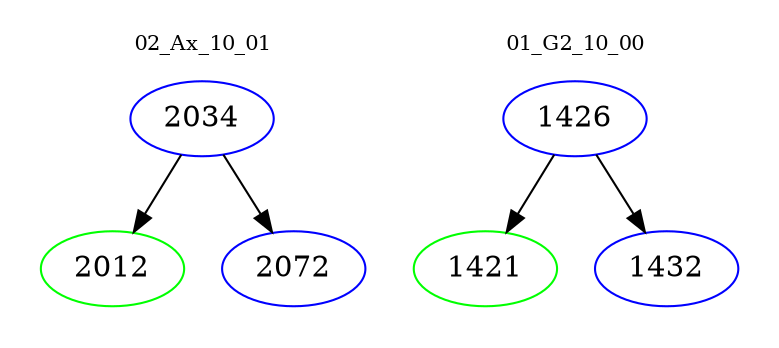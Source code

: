 digraph{
subgraph cluster_0 {
color = white
label = "02_Ax_10_01";
fontsize=10;
T0_2034 [label="2034", color="blue"]
T0_2034 -> T0_2012 [color="black"]
T0_2012 [label="2012", color="green"]
T0_2034 -> T0_2072 [color="black"]
T0_2072 [label="2072", color="blue"]
}
subgraph cluster_1 {
color = white
label = "01_G2_10_00";
fontsize=10;
T1_1426 [label="1426", color="blue"]
T1_1426 -> T1_1421 [color="black"]
T1_1421 [label="1421", color="green"]
T1_1426 -> T1_1432 [color="black"]
T1_1432 [label="1432", color="blue"]
}
}
